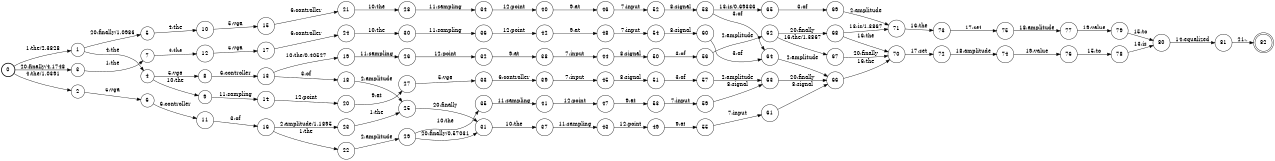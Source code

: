 digraph FST {
rankdir = LR;
size = "8.5,11";
label = "";
center = 1;
orientation = Portrait;
ranksep = "0.4";
nodesep = "0.25";
0 [label = "0", shape = circle, style = bold, fontsize = 14]
	0 -> 1 [label = "1:the/2.3828", fontsize = 14];
	0 -> 2 [label = "4:the/1.0391", fontsize = 14];
	0 -> 3 [label = "20:finally/4.1748", fontsize = 14];
1 [label = "1", shape = circle, style = solid, fontsize = 14]
	1 -> 4 [label = "4:the", fontsize = 14];
	1 -> 5 [label = "20:finally/1.0986", fontsize = 14];
2 [label = "2", shape = circle, style = solid, fontsize = 14]
	2 -> 6 [label = "5:vga", fontsize = 14];
3 [label = "3", shape = circle, style = solid, fontsize = 14]
	3 -> 7 [label = "1:the", fontsize = 14];
4 [label = "4", shape = circle, style = solid, fontsize = 14]
	4 -> 9 [label = "10:the", fontsize = 14];
	4 -> 8 [label = "5:vga", fontsize = 14];
5 [label = "5", shape = circle, style = solid, fontsize = 14]
	5 -> 10 [label = "4:the", fontsize = 14];
6 [label = "6", shape = circle, style = solid, fontsize = 14]
	6 -> 11 [label = "6:controller", fontsize = 14];
7 [label = "7", shape = circle, style = solid, fontsize = 14]
	7 -> 12 [label = "4:the", fontsize = 14];
8 [label = "8", shape = circle, style = solid, fontsize = 14]
	8 -> 13 [label = "6:controller", fontsize = 14];
9 [label = "9", shape = circle, style = solid, fontsize = 14]
	9 -> 14 [label = "11:sampling", fontsize = 14];
10 [label = "10", shape = circle, style = solid, fontsize = 14]
	10 -> 15 [label = "5:vga", fontsize = 14];
11 [label = "11", shape = circle, style = solid, fontsize = 14]
	11 -> 16 [label = "3:of", fontsize = 14];
12 [label = "12", shape = circle, style = solid, fontsize = 14]
	12 -> 17 [label = "5:vga", fontsize = 14];
13 [label = "13", shape = circle, style = solid, fontsize = 14]
	13 -> 19 [label = "10:the/0.40527", fontsize = 14];
	13 -> 18 [label = "3:of", fontsize = 14];
14 [label = "14", shape = circle, style = solid, fontsize = 14]
	14 -> 20 [label = "12:point", fontsize = 14];
15 [label = "15", shape = circle, style = solid, fontsize = 14]
	15 -> 21 [label = "6:controller", fontsize = 14];
16 [label = "16", shape = circle, style = solid, fontsize = 14]
	16 -> 22 [label = "1:the", fontsize = 14];
	16 -> 23 [label = "2:amplitude/1.1895", fontsize = 14];
17 [label = "17", shape = circle, style = solid, fontsize = 14]
	17 -> 24 [label = "6:controller", fontsize = 14];
18 [label = "18", shape = circle, style = solid, fontsize = 14]
	18 -> 25 [label = "2:amplitude", fontsize = 14];
19 [label = "19", shape = circle, style = solid, fontsize = 14]
	19 -> 26 [label = "11:sampling", fontsize = 14];
20 [label = "20", shape = circle, style = solid, fontsize = 14]
	20 -> 27 [label = "9:at", fontsize = 14];
21 [label = "21", shape = circle, style = solid, fontsize = 14]
	21 -> 28 [label = "10:the", fontsize = 14];
22 [label = "22", shape = circle, style = solid, fontsize = 14]
	22 -> 29 [label = "2:amplitude", fontsize = 14];
23 [label = "23", shape = circle, style = solid, fontsize = 14]
	23 -> 25 [label = "1:the", fontsize = 14];
24 [label = "24", shape = circle, style = solid, fontsize = 14]
	24 -> 30 [label = "10:the", fontsize = 14];
25 [label = "25", shape = circle, style = solid, fontsize = 14]
	25 -> 31 [label = "20:finally", fontsize = 14];
26 [label = "26", shape = circle, style = solid, fontsize = 14]
	26 -> 32 [label = "12:point", fontsize = 14];
27 [label = "27", shape = circle, style = solid, fontsize = 14]
	27 -> 33 [label = "5:vga", fontsize = 14];
28 [label = "28", shape = circle, style = solid, fontsize = 14]
	28 -> 34 [label = "11:sampling", fontsize = 14];
29 [label = "29", shape = circle, style = solid, fontsize = 14]
	29 -> 35 [label = "10:the", fontsize = 14];
	29 -> 31 [label = "20:finally/0.57031", fontsize = 14];
30 [label = "30", shape = circle, style = solid, fontsize = 14]
	30 -> 36 [label = "11:sampling", fontsize = 14];
31 [label = "31", shape = circle, style = solid, fontsize = 14]
	31 -> 37 [label = "10:the", fontsize = 14];
32 [label = "32", shape = circle, style = solid, fontsize = 14]
	32 -> 38 [label = "9:at", fontsize = 14];
33 [label = "33", shape = circle, style = solid, fontsize = 14]
	33 -> 39 [label = "6:controller", fontsize = 14];
34 [label = "34", shape = circle, style = solid, fontsize = 14]
	34 -> 40 [label = "12:point", fontsize = 14];
35 [label = "35", shape = circle, style = solid, fontsize = 14]
	35 -> 41 [label = "11:sampling", fontsize = 14];
36 [label = "36", shape = circle, style = solid, fontsize = 14]
	36 -> 42 [label = "12:point", fontsize = 14];
37 [label = "37", shape = circle, style = solid, fontsize = 14]
	37 -> 43 [label = "11:sampling", fontsize = 14];
38 [label = "38", shape = circle, style = solid, fontsize = 14]
	38 -> 44 [label = "7:input", fontsize = 14];
39 [label = "39", shape = circle, style = solid, fontsize = 14]
	39 -> 45 [label = "7:input", fontsize = 14];
40 [label = "40", shape = circle, style = solid, fontsize = 14]
	40 -> 46 [label = "9:at", fontsize = 14];
41 [label = "41", shape = circle, style = solid, fontsize = 14]
	41 -> 47 [label = "12:point", fontsize = 14];
42 [label = "42", shape = circle, style = solid, fontsize = 14]
	42 -> 48 [label = "9:at", fontsize = 14];
43 [label = "43", shape = circle, style = solid, fontsize = 14]
	43 -> 49 [label = "12:point", fontsize = 14];
44 [label = "44", shape = circle, style = solid, fontsize = 14]
	44 -> 50 [label = "8:signal", fontsize = 14];
45 [label = "45", shape = circle, style = solid, fontsize = 14]
	45 -> 51 [label = "8:signal", fontsize = 14];
46 [label = "46", shape = circle, style = solid, fontsize = 14]
	46 -> 52 [label = "7:input", fontsize = 14];
47 [label = "47", shape = circle, style = solid, fontsize = 14]
	47 -> 53 [label = "9:at", fontsize = 14];
48 [label = "48", shape = circle, style = solid, fontsize = 14]
	48 -> 54 [label = "7:input", fontsize = 14];
49 [label = "49", shape = circle, style = solid, fontsize = 14]
	49 -> 55 [label = "9:at", fontsize = 14];
50 [label = "50", shape = circle, style = solid, fontsize = 14]
	50 -> 56 [label = "3:of", fontsize = 14];
51 [label = "51", shape = circle, style = solid, fontsize = 14]
	51 -> 57 [label = "3:of", fontsize = 14];
52 [label = "52", shape = circle, style = solid, fontsize = 14]
	52 -> 58 [label = "8:signal", fontsize = 14];
53 [label = "53", shape = circle, style = solid, fontsize = 14]
	53 -> 59 [label = "7:input", fontsize = 14];
54 [label = "54", shape = circle, style = solid, fontsize = 14]
	54 -> 60 [label = "8:signal", fontsize = 14];
55 [label = "55", shape = circle, style = solid, fontsize = 14]
	55 -> 61 [label = "7:input", fontsize = 14];
56 [label = "56", shape = circle, style = solid, fontsize = 14]
	56 -> 62 [label = "2:amplitude", fontsize = 14];
57 [label = "57", shape = circle, style = solid, fontsize = 14]
	57 -> 63 [label = "2:amplitude", fontsize = 14];
58 [label = "58", shape = circle, style = solid, fontsize = 14]
	58 -> 64 [label = "3:of", fontsize = 14];
	58 -> 65 [label = "13:is/0.69336", fontsize = 14];
59 [label = "59", shape = circle, style = solid, fontsize = 14]
	59 -> 63 [label = "8:signal", fontsize = 14];
60 [label = "60", shape = circle, style = solid, fontsize = 14]
	60 -> 64 [label = "3:of", fontsize = 14];
61 [label = "61", shape = circle, style = solid, fontsize = 14]
	61 -> 66 [label = "8:signal", fontsize = 14];
62 [label = "62", shape = circle, style = solid, fontsize = 14]
	62 -> 67 [label = "16:the/1.3867", fontsize = 14];
	62 -> 68 [label = "20:finally", fontsize = 14];
63 [label = "63", shape = circle, style = solid, fontsize = 14]
	63 -> 66 [label = "20:finally", fontsize = 14];
64 [label = "64", shape = circle, style = solid, fontsize = 14]
	64 -> 66 [label = "2:amplitude", fontsize = 14];
65 [label = "65", shape = circle, style = solid, fontsize = 14]
	65 -> 69 [label = "3:of", fontsize = 14];
66 [label = "66", shape = circle, style = solid, fontsize = 14]
	66 -> 70 [label = "16:the", fontsize = 14];
67 [label = "67", shape = circle, style = solid, fontsize = 14]
	67 -> 70 [label = "20:finally", fontsize = 14];
68 [label = "68", shape = circle, style = solid, fontsize = 14]
	68 -> 70 [label = "16:the", fontsize = 14];
	68 -> 71 [label = "13:is/1.3867", fontsize = 14];
69 [label = "69", shape = circle, style = solid, fontsize = 14]
	69 -> 71 [label = "2:amplitude", fontsize = 14];
70 [label = "70", shape = circle, style = solid, fontsize = 14]
	70 -> 72 [label = "17:set", fontsize = 14];
71 [label = "71", shape = circle, style = solid, fontsize = 14]
	71 -> 73 [label = "16:the", fontsize = 14];
72 [label = "72", shape = circle, style = solid, fontsize = 14]
	72 -> 74 [label = "18:amplitude", fontsize = 14];
73 [label = "73", shape = circle, style = solid, fontsize = 14]
	73 -> 75 [label = "17:set", fontsize = 14];
74 [label = "74", shape = circle, style = solid, fontsize = 14]
	74 -> 76 [label = "19:value", fontsize = 14];
75 [label = "75", shape = circle, style = solid, fontsize = 14]
	75 -> 77 [label = "18:amplitude", fontsize = 14];
76 [label = "76", shape = circle, style = solid, fontsize = 14]
	76 -> 78 [label = "15:to", fontsize = 14];
77 [label = "77", shape = circle, style = solid, fontsize = 14]
	77 -> 79 [label = "19:value", fontsize = 14];
78 [label = "78", shape = circle, style = solid, fontsize = 14]
	78 -> 80 [label = "13:is", fontsize = 14];
79 [label = "79", shape = circle, style = solid, fontsize = 14]
	79 -> 80 [label = "15:to", fontsize = 14];
80 [label = "80", shape = circle, style = solid, fontsize = 14]
	80 -> 81 [label = "14:equalized", fontsize = 14];
81 [label = "81", shape = circle, style = solid, fontsize = 14]
	81 -> 82 [label = "21:.", fontsize = 14];
82 [label = "82", shape = doublecircle, style = solid, fontsize = 14]
}
